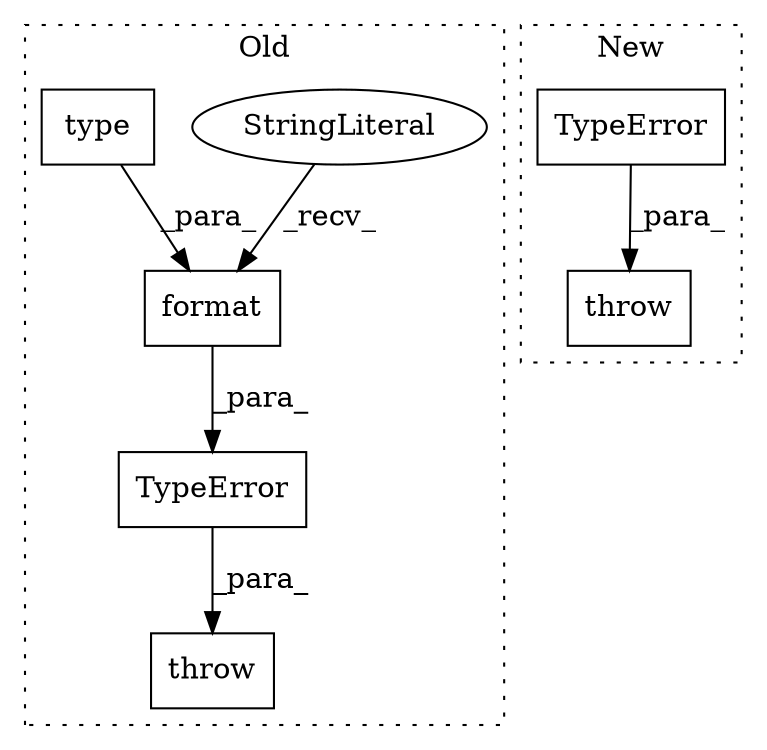 digraph G {
subgraph cluster0 {
1 [label="throw" a="53" s="42392" l="6" shape="box"];
4 [label="format" a="32" s="42474,42497" l="7,1" shape="box"];
5 [label="StringLiteral" a="45" s="42408" l="65" shape="ellipse"];
6 [label="TypeError" a="32" s="42398,42498" l="10,1" shape="box"];
7 [label="type" a="32" s="42481,42496" l="5,1" shape="box"];
label = "Old";
style="dotted";
}
subgraph cluster1 {
2 [label="TypeError" a="32" s="41531" l="11" shape="box"];
3 [label="throw" a="53" s="41525" l="6" shape="box"];
label = "New";
style="dotted";
}
2 -> 3 [label="_para_"];
4 -> 6 [label="_para_"];
5 -> 4 [label="_recv_"];
6 -> 1 [label="_para_"];
7 -> 4 [label="_para_"];
}